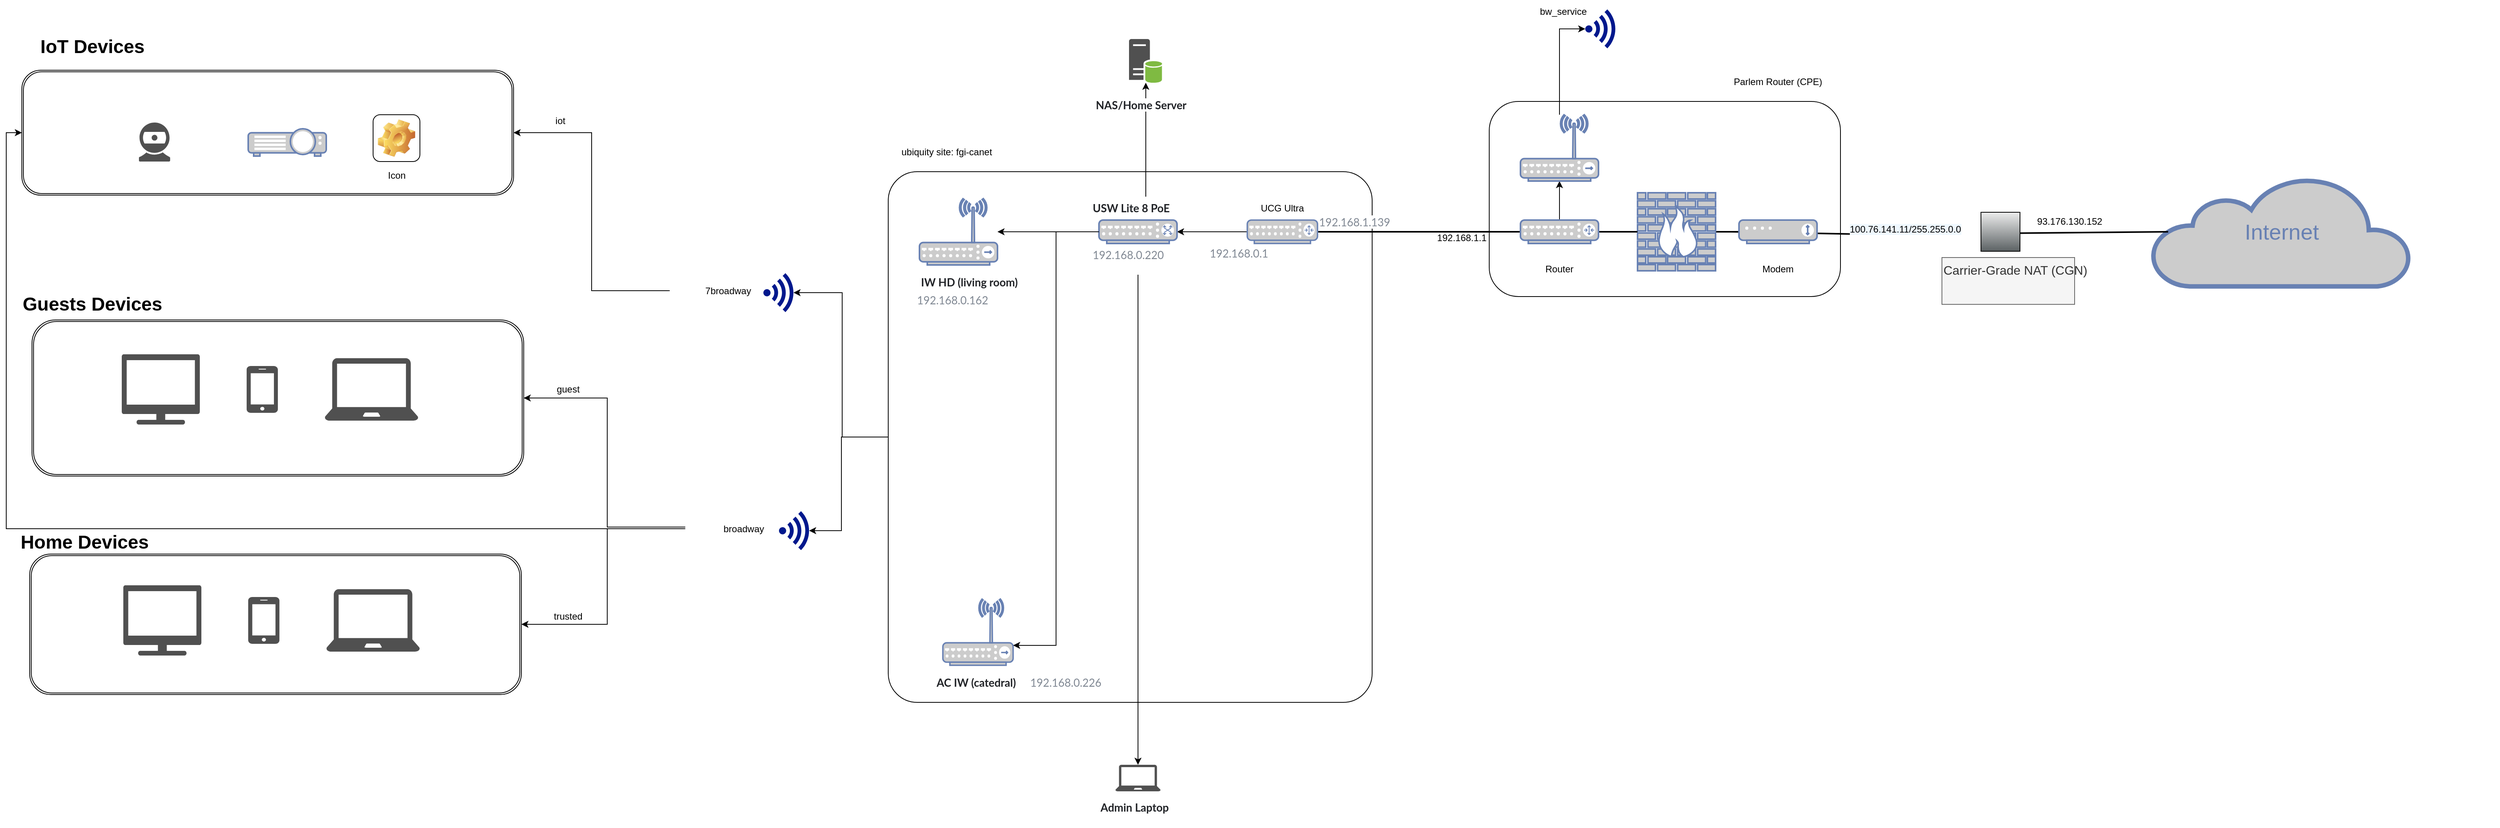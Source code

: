<mxfile version="28.2.0">
  <diagram name="Page-1" id="bfe91b75-5d2c-26a0-9c1d-138518896778">
    <mxGraphModel dx="2197" dy="726" grid="1" gridSize="10" guides="1" tooltips="1" connect="1" arrows="1" fold="1" page="1" pageScale="1" pageWidth="1100" pageHeight="850" background="none" math="0" shadow="0">
      <root>
        <mxCell id="0" />
        <mxCell id="1" parent="0" />
        <mxCell id="HNdejGxliRvac_R6TdOd-2" value="" style="rounded=1;whiteSpace=wrap;html=1;arcSize=6;" vertex="1" parent="1">
          <mxGeometry x="850" y="820" width="620" height="680" as="geometry" />
        </mxCell>
        <mxCell id="S_OwnUnUDvWFl5J13V23-35" value="" style="shape=ext;double=1;rounded=1;whiteSpace=wrap;html=1;" parent="1" vertex="1">
          <mxGeometry x="-260" y="690" width="630" height="160" as="geometry" />
        </mxCell>
        <mxCell id="S_OwnUnUDvWFl5J13V23-25" value="" style="shape=ext;double=1;rounded=1;whiteSpace=wrap;html=1;" parent="1" vertex="1">
          <mxGeometry x="-250" y="1310" width="630" height="180" as="geometry" />
        </mxCell>
        <mxCell id="S_OwnUnUDvWFl5J13V23-7" value="" style="rounded=1;whiteSpace=wrap;html=1;" parent="1" vertex="1">
          <mxGeometry x="1620" y="730" width="450" height="250" as="geometry" />
        </mxCell>
        <mxCell id="7c3789c024ecab99-55" style="edgeStyle=none;html=1;labelBackgroundColor=none;endArrow=none;endFill=0;strokeWidth=2;fontFamily=Verdana;fontSize=28;fontColor=#6881B3;" parent="1" source="7c3789c024ecab99-8" edge="1">
          <mxGeometry relative="1" as="geometry">
            <mxPoint x="1940" y="897.0" as="targetPoint" />
          </mxGeometry>
        </mxCell>
        <mxCell id="7c3789c024ecab99-8" value="" style="fontColor=#0066CC;verticalAlign=top;verticalLabelPosition=bottom;labelPosition=center;align=center;html=1;fillColor=#CCCCCC;strokeColor=#6881B3;gradientColor=none;gradientDirection=north;strokeWidth=2;shape=mxgraph.networks.firewall;rounded=0;shadow=0;comic=0;" parent="1" vertex="1">
          <mxGeometry x="1810" y="847" width="100" height="100" as="geometry" />
        </mxCell>
        <mxCell id="7c3789c024ecab99-52" style="edgeStyle=none;html=1;labelBackgroundColor=none;endArrow=none;endFill=0;strokeWidth=2;fontFamily=Verdana;fontSize=15;fontColor=#036897;" parent="1" source="S_OwnUnUDvWFl5J13V23-4" target="7c3789c024ecab99-8" edge="1">
          <mxGeometry relative="1" as="geometry">
            <mxPoint x="1660.0" y="917" as="targetPoint" />
          </mxGeometry>
        </mxCell>
        <mxCell id="7c3789c024ecab99-53" value="Internet" style="html=1;fillColor=#CCCCCC;strokeColor=#6881B3;gradientColor=none;gradientDirection=north;strokeWidth=2;shape=mxgraph.networks.cloud;fontColor=#6881B3;rounded=0;shadow=0;comic=0;align=center;fontSize=28;" parent="1" vertex="1">
          <mxGeometry x="2470" y="827" width="330" height="140" as="geometry" />
        </mxCell>
        <mxCell id="7c3789c024ecab99-56" style="edgeStyle=none;html=1;labelBackgroundColor=none;endArrow=none;endFill=0;strokeWidth=2;fontFamily=Verdana;fontSize=28;fontColor=#6881B3;entryX=0.06;entryY=0.5;entryDx=0;entryDy=0;entryPerimeter=0;" parent="1" target="7c3789c024ecab99-53" edge="1" source="HNdejGxliRvac_R6TdOd-27">
          <mxGeometry relative="1" as="geometry">
            <mxPoint x="1930" y="897.0" as="sourcePoint" />
          </mxGeometry>
        </mxCell>
        <mxCell id="S_OwnUnUDvWFl5J13V23-1" value="&lt;div&gt;&lt;span style=&quot;background-color: transparent; color: light-dark(rgb(0, 0, 0), rgb(255, 255, 255));&quot;&gt;Modem&lt;/span&gt;&lt;/div&gt;" style="text;html=1;align=center;verticalAlign=middle;whiteSpace=wrap;rounded=0;" parent="1" vertex="1">
          <mxGeometry x="1915" y="930" width="150" height="30" as="geometry" />
        </mxCell>
        <mxCell id="S_OwnUnUDvWFl5J13V23-5" value="" style="edgeStyle=none;html=1;labelBackgroundColor=none;endArrow=none;endFill=0;strokeWidth=2;fontFamily=Verdana;fontSize=15;fontColor=#036897;" parent="1" target="S_OwnUnUDvWFl5J13V23-4" edge="1">
          <mxGeometry relative="1" as="geometry">
            <mxPoint x="1700" y="897" as="targetPoint" />
            <mxPoint x="1400" y="897" as="sourcePoint" />
          </mxGeometry>
        </mxCell>
        <mxCell id="q_eoovqhWThHUl8G5-B9-2" style="edgeStyle=orthogonalEdgeStyle;rounded=0;orthogonalLoop=1;jettySize=auto;html=1;" parent="1" source="S_OwnUnUDvWFl5J13V23-4" target="q_eoovqhWThHUl8G5-B9-1" edge="1">
          <mxGeometry relative="1" as="geometry" />
        </mxCell>
        <mxCell id="S_OwnUnUDvWFl5J13V23-4" value="" style="fontColor=#0066CC;verticalAlign=top;verticalLabelPosition=bottom;labelPosition=center;align=center;html=1;fillColor=#CCCCCC;strokeColor=#6881B3;gradientColor=none;gradientDirection=north;strokeWidth=2;shape=mxgraph.networks.router;rounded=0;shadow=0;comic=0;" parent="1" vertex="1">
          <mxGeometry x="1660" y="882" width="100" height="30" as="geometry" />
        </mxCell>
        <mxCell id="S_OwnUnUDvWFl5J13V23-6" value="Router" style="text;html=1;align=center;verticalAlign=middle;whiteSpace=wrap;rounded=0;" parent="1" vertex="1">
          <mxGeometry x="1635" y="930" width="150" height="30" as="geometry" />
        </mxCell>
        <mxCell id="S_OwnUnUDvWFl5J13V23-9" value="&lt;div&gt;&lt;span style=&quot;background-color: transparent; color: light-dark(rgb(0, 0, 0), rgb(255, 255, 255));&quot;&gt;Parlem Router (CPE)&lt;/span&gt;&lt;/div&gt;" style="text;html=1;align=center;verticalAlign=middle;whiteSpace=wrap;rounded=0;" parent="1" vertex="1">
          <mxGeometry x="1915" y="690" width="150" height="30" as="geometry" />
        </mxCell>
        <mxCell id="S_OwnUnUDvWFl5J13V23-14" value="" style="edgeStyle=orthogonalEdgeStyle;rounded=0;orthogonalLoop=1;jettySize=auto;html=1;" parent="1" source="S_OwnUnUDvWFl5J13V23-10" target="S_OwnUnUDvWFl5J13V23-11" edge="1">
          <mxGeometry relative="1" as="geometry" />
        </mxCell>
        <mxCell id="S_OwnUnUDvWFl5J13V23-10" value="" style="fontColor=#0066CC;verticalAlign=top;verticalLabelPosition=bottom;labelPosition=center;align=center;html=1;outlineConnect=0;fillColor=#CCCCCC;strokeColor=#6881B3;gradientColor=none;gradientDirection=north;strokeWidth=2;shape=mxgraph.networks.router;" parent="1" vertex="1">
          <mxGeometry x="1310" y="882" width="90" height="30" as="geometry" />
        </mxCell>
        <mxCell id="S_OwnUnUDvWFl5J13V23-16" style="edgeStyle=orthogonalEdgeStyle;rounded=0;orthogonalLoop=1;jettySize=auto;html=1;" parent="1" source="S_OwnUnUDvWFl5J13V23-11" target="S_OwnUnUDvWFl5J13V23-15" edge="1">
          <mxGeometry relative="1" as="geometry" />
        </mxCell>
        <mxCell id="S_OwnUnUDvWFl5J13V23-11" value="" style="fontColor=#0066CC;verticalAlign=top;verticalLabelPosition=bottom;labelPosition=center;align=center;html=1;outlineConnect=0;fillColor=#CCCCCC;strokeColor=#6881B3;gradientColor=none;gradientDirection=north;strokeWidth=2;shape=mxgraph.networks.switch;" parent="1" vertex="1">
          <mxGeometry x="1120" y="882" width="100" height="30" as="geometry" />
        </mxCell>
        <mxCell id="S_OwnUnUDvWFl5J13V23-15" value="" style="fontColor=#0066CC;verticalAlign=top;verticalLabelPosition=bottom;labelPosition=center;align=center;html=1;outlineConnect=0;fillColor=#CCCCCC;strokeColor=#6881B3;gradientColor=none;gradientDirection=north;strokeWidth=2;shape=mxgraph.networks.wireless_hub;" parent="1" vertex="1">
          <mxGeometry x="890" y="854.5" width="100" height="85" as="geometry" />
        </mxCell>
        <mxCell id="S_OwnUnUDvWFl5J13V23-17" value="" style="fontColor=#0066CC;verticalAlign=top;verticalLabelPosition=bottom;labelPosition=center;align=center;html=1;outlineConnect=0;fillColor=#CCCCCC;strokeColor=#6881B3;gradientColor=none;gradientDirection=north;strokeWidth=2;shape=mxgraph.networks.wireless_hub;" parent="1" vertex="1">
          <mxGeometry x="920" y="1367.5" width="90" height="85" as="geometry" />
        </mxCell>
        <mxCell id="S_OwnUnUDvWFl5J13V23-18" style="edgeStyle=orthogonalEdgeStyle;rounded=0;orthogonalLoop=1;jettySize=auto;html=1;entryX=1;entryY=0.7;entryDx=0;entryDy=0;entryPerimeter=0;" parent="1" source="S_OwnUnUDvWFl5J13V23-11" target="S_OwnUnUDvWFl5J13V23-17" edge="1">
          <mxGeometry relative="1" as="geometry" />
        </mxCell>
        <mxCell id="S_OwnUnUDvWFl5J13V23-20" value="" style="sketch=0;pointerEvents=1;shadow=0;dashed=0;html=1;strokeColor=none;fillColor=#505050;labelPosition=center;verticalLabelPosition=bottom;verticalAlign=top;outlineConnect=0;align=center;shape=mxgraph.office.devices.webcam;" parent="1" vertex="1">
          <mxGeometry x="-110" y="757" width="40" height="50" as="geometry" />
        </mxCell>
        <mxCell id="S_OwnUnUDvWFl5J13V23-21" value="" style="sketch=0;pointerEvents=1;shadow=0;dashed=0;html=1;strokeColor=none;fillColor=#505050;labelPosition=center;verticalLabelPosition=bottom;verticalAlign=top;outlineConnect=0;align=center;shape=mxgraph.office.devices.cell_phone_iphone_proportional;" parent="1" vertex="1">
          <mxGeometry x="30" y="1365" width="40" height="60" as="geometry" />
        </mxCell>
        <mxCell id="S_OwnUnUDvWFl5J13V23-22" value="" style="sketch=0;pointerEvents=1;shadow=0;dashed=0;html=1;strokeColor=none;fillColor=#505050;labelPosition=center;verticalLabelPosition=bottom;verticalAlign=top;outlineConnect=0;align=center;shape=mxgraph.office.devices.tv;" parent="1" vertex="1">
          <mxGeometry x="-130" y="1350" width="100" height="90" as="geometry" />
        </mxCell>
        <mxCell id="S_OwnUnUDvWFl5J13V23-24" value="" style="sketch=0;pointerEvents=1;shadow=0;dashed=0;html=1;strokeColor=none;fillColor=#505050;labelPosition=center;verticalLabelPosition=bottom;verticalAlign=top;outlineConnect=0;align=center;shape=mxgraph.office.devices.laptop;" parent="1" vertex="1">
          <mxGeometry x="130" y="1355" width="120" height="80" as="geometry" />
        </mxCell>
        <mxCell id="S_OwnUnUDvWFl5J13V23-27" value="Home Devices" style="text;strokeColor=none;fillColor=none;html=1;fontSize=24;fontStyle=1;verticalAlign=middle;align=center;" parent="1" vertex="1">
          <mxGeometry x="-230" y="1275" width="100" height="40" as="geometry" />
        </mxCell>
        <mxCell id="S_OwnUnUDvWFl5J13V23-28" value="" style="shape=ext;double=1;rounded=1;whiteSpace=wrap;html=1;" parent="1" vertex="1">
          <mxGeometry x="-247" y="1010" width="630" height="200" as="geometry" />
        </mxCell>
        <mxCell id="S_OwnUnUDvWFl5J13V23-29" value="" style="sketch=0;pointerEvents=1;shadow=0;dashed=0;html=1;strokeColor=none;fillColor=#505050;labelPosition=center;verticalLabelPosition=bottom;verticalAlign=top;outlineConnect=0;align=center;shape=mxgraph.office.devices.cell_phone_iphone_proportional;" parent="1" vertex="1">
          <mxGeometry x="28" y="1069" width="40" height="60" as="geometry" />
        </mxCell>
        <mxCell id="S_OwnUnUDvWFl5J13V23-30" value="" style="sketch=0;pointerEvents=1;shadow=0;dashed=0;html=1;strokeColor=none;fillColor=#505050;labelPosition=center;verticalLabelPosition=bottom;verticalAlign=top;outlineConnect=0;align=center;shape=mxgraph.office.devices.tv;" parent="1" vertex="1">
          <mxGeometry x="-132" y="1054" width="100" height="90" as="geometry" />
        </mxCell>
        <mxCell id="S_OwnUnUDvWFl5J13V23-31" value="" style="sketch=0;pointerEvents=1;shadow=0;dashed=0;html=1;strokeColor=none;fillColor=#505050;labelPosition=center;verticalLabelPosition=bottom;verticalAlign=top;outlineConnect=0;align=center;shape=mxgraph.office.devices.laptop;" parent="1" vertex="1">
          <mxGeometry x="128" y="1059" width="120" height="80" as="geometry" />
        </mxCell>
        <mxCell id="S_OwnUnUDvWFl5J13V23-32" value="Guests Devices" style="text;strokeColor=none;fillColor=none;html=1;fontSize=24;fontStyle=1;verticalAlign=middle;align=center;" parent="1" vertex="1">
          <mxGeometry x="-220" y="970" width="100" height="40" as="geometry" />
        </mxCell>
        <mxCell id="S_OwnUnUDvWFl5J13V23-33" value="" style="fontColor=#0066CC;verticalAlign=top;verticalLabelPosition=bottom;labelPosition=center;align=center;html=1;outlineConnect=0;fillColor=#CCCCCC;strokeColor=#6881B3;gradientColor=none;gradientDirection=north;strokeWidth=2;shape=mxgraph.networks.video_projector;" parent="1" vertex="1">
          <mxGeometry x="30" y="765" width="100" height="35" as="geometry" />
        </mxCell>
        <mxCell id="S_OwnUnUDvWFl5J13V23-34" value="Icon" style="icon;html=1;image=img/clipart/Gear_128x128.png" parent="1" vertex="1">
          <mxGeometry x="190" y="747" width="60" height="60" as="geometry" />
        </mxCell>
        <mxCell id="S_OwnUnUDvWFl5J13V23-36" value="IoT Devices" style="text;strokeColor=none;fillColor=none;html=1;fontSize=24;fontStyle=1;verticalAlign=middle;align=center;" parent="1" vertex="1">
          <mxGeometry x="-220" y="640" width="100" height="40" as="geometry" />
        </mxCell>
        <mxCell id="q_eoovqhWThHUl8G5-B9-1" value="" style="fontColor=#0066CC;verticalAlign=top;verticalLabelPosition=bottom;labelPosition=center;align=center;html=1;outlineConnect=0;fillColor=#CCCCCC;strokeColor=#6881B3;gradientColor=none;gradientDirection=north;strokeWidth=2;shape=mxgraph.networks.wireless_hub;" parent="1" vertex="1">
          <mxGeometry x="1660" y="747" width="100" height="85" as="geometry" />
        </mxCell>
        <mxCell id="q_eoovqhWThHUl8G5-B9-3" value="" style="sketch=0;aspect=fixed;pointerEvents=1;shadow=0;dashed=0;html=1;strokeColor=none;labelPosition=center;verticalLabelPosition=bottom;verticalAlign=top;align=center;fillColor=#00188D;shape=mxgraph.mscae.enterprise.wireless_connection" parent="1" vertex="1">
          <mxGeometry x="1743" y="612" width="42" height="50" as="geometry" />
        </mxCell>
        <mxCell id="q_eoovqhWThHUl8G5-B9-4" style="edgeStyle=orthogonalEdgeStyle;rounded=0;orthogonalLoop=1;jettySize=auto;html=1;entryX=0;entryY=0.5;entryDx=0;entryDy=0;entryPerimeter=0;" parent="1" source="q_eoovqhWThHUl8G5-B9-1" target="q_eoovqhWThHUl8G5-B9-3" edge="1">
          <mxGeometry relative="1" as="geometry" />
        </mxCell>
        <mxCell id="q_eoovqhWThHUl8G5-B9-5" value="&lt;div&gt;&lt;span style=&quot;background-color: transparent; color: light-dark(rgb(0, 0, 0), rgb(255, 255, 255));&quot;&gt;bw_service&lt;/span&gt;&lt;/div&gt;" style="text;html=1;align=center;verticalAlign=middle;whiteSpace=wrap;rounded=0;" parent="1" vertex="1">
          <mxGeometry x="1640" y="600" width="150" height="30" as="geometry" />
        </mxCell>
        <mxCell id="q_eoovqhWThHUl8G5-B9-6" value="" style="sketch=0;aspect=fixed;pointerEvents=1;shadow=0;dashed=0;html=1;strokeColor=none;labelPosition=center;verticalLabelPosition=bottom;verticalAlign=top;align=center;fillColor=#00188D;shape=mxgraph.mscae.enterprise.wireless_connection" parent="1" vertex="1">
          <mxGeometry x="690" y="950" width="42" height="50" as="geometry" />
        </mxCell>
        <mxCell id="HNdejGxliRvac_R6TdOd-16" style="edgeStyle=orthogonalEdgeStyle;rounded=0;orthogonalLoop=1;jettySize=auto;html=1;entryX=1;entryY=0.5;entryDx=0;entryDy=0;strokeColor=light-dark(#000000,#FF0000);" edge="1" parent="1" source="q_eoovqhWThHUl8G5-B9-7" target="S_OwnUnUDvWFl5J13V23-35">
          <mxGeometry relative="1" as="geometry" />
        </mxCell>
        <mxCell id="q_eoovqhWThHUl8G5-B9-7" value="&lt;div&gt;&lt;span style=&quot;background-color: transparent; color: light-dark(rgb(0, 0, 0), rgb(255, 255, 255));&quot;&gt;7broadway&lt;/span&gt;&lt;/div&gt;" style="text;html=1;align=center;verticalAlign=middle;whiteSpace=wrap;rounded=0;" parent="1" vertex="1">
          <mxGeometry x="570" y="957.5" width="150" height="30" as="geometry" />
        </mxCell>
        <mxCell id="q_eoovqhWThHUl8G5-B9-8" value="&lt;div&gt;&lt;span style=&quot;background-color: transparent; color: light-dark(rgb(0, 0, 0), rgb(255, 255, 255));&quot;&gt;192.168.1.1&lt;/span&gt;&lt;/div&gt;" style="text;html=1;align=center;verticalAlign=middle;whiteSpace=wrap;rounded=0;" parent="1" vertex="1">
          <mxGeometry x="1510" y="890" width="150" height="30" as="geometry" />
        </mxCell>
        <mxCell id="HNdejGxliRvac_R6TdOd-1" value="&lt;div&gt;&lt;span style=&quot;background-color: transparent; color: light-dark(rgb(0, 0, 0), rgb(255, 255, 255));&quot;&gt;UCG Ultra&lt;/span&gt;&lt;/div&gt;" style="text;html=1;align=center;verticalAlign=middle;whiteSpace=wrap;rounded=0;" vertex="1" parent="1">
          <mxGeometry x="1280" y="852" width="150" height="30" as="geometry" />
        </mxCell>
        <mxCell id="HNdejGxliRvac_R6TdOd-3" value="&lt;div&gt;&lt;span style=&quot;background-color: transparent; color: light-dark(rgb(0, 0, 0), rgb(255, 255, 255));&quot;&gt;ubiquity site: fgi-canet&lt;/span&gt;&lt;/div&gt;" style="text;html=1;align=center;verticalAlign=middle;whiteSpace=wrap;rounded=0;" vertex="1" parent="1">
          <mxGeometry x="850" y="780" width="150" height="30" as="geometry" />
        </mxCell>
        <mxCell id="HNdejGxliRvac_R6TdOd-37" style="edgeStyle=orthogonalEdgeStyle;rounded=0;orthogonalLoop=1;jettySize=auto;html=1;exitX=0.5;exitY=0;exitDx=0;exitDy=0;strokeColor=light-dark(#000000,#00FF00);" edge="1" parent="1" source="HNdejGxliRvac_R6TdOd-4" target="HNdejGxliRvac_R6TdOd-34">
          <mxGeometry relative="1" as="geometry">
            <Array as="points" />
          </mxGeometry>
        </mxCell>
        <mxCell id="HNdejGxliRvac_R6TdOd-4" value="&lt;span style=&quot;color: rgb(33, 35, 39); font-family: &amp;quot;UI Sans&amp;quot;, Lato, Arial, sans-serif; font-size: 14px; font-style: normal; font-variant-ligatures: no-common-ligatures; font-variant-caps: normal; font-weight: 700; letter-spacing: normal; orphans: 2; text-align: left; text-indent: 0px; text-transform: none; widows: 2; word-spacing: 0px; -webkit-text-stroke-width: 0px; white-space: nowrap; background-color: rgb(255, 255, 255); text-decoration-thickness: initial; text-decoration-style: initial; text-decoration-color: initial; display: inline !important; float: none;&quot;&gt;USW Lite 8 PoE&lt;/span&gt;" style="text;whiteSpace=wrap;html=1;" vertex="1" parent="1">
          <mxGeometry x="1110" y="852" width="140" height="40" as="geometry" />
        </mxCell>
        <mxCell id="HNdejGxliRvac_R6TdOd-5" value="&lt;span style=&quot;color: rgb(33, 35, 39); font-family: &amp;quot;UI Sans&amp;quot;, Lato, Arial, sans-serif; font-size: 14px; font-style: normal; font-variant-ligatures: no-common-ligatures; font-variant-caps: normal; font-weight: 700; letter-spacing: normal; orphans: 2; text-align: left; text-indent: 0px; text-transform: none; widows: 2; word-spacing: 0px; -webkit-text-stroke-width: 0px; white-space: nowrap; background-color: rgb(255, 255, 255); text-decoration-thickness: initial; text-decoration-style: initial; text-decoration-color: initial; float: none; display: inline !important;&quot;&gt;IW HD (living room)&lt;/span&gt;" style="text;whiteSpace=wrap;html=1;" vertex="1" parent="1">
          <mxGeometry x="890" y="947" width="70" height="40" as="geometry" />
        </mxCell>
        <mxCell id="HNdejGxliRvac_R6TdOd-6" value="&lt;span style=&quot;color: rgb(33, 35, 39); font-family: &amp;quot;UI Sans&amp;quot;, Lato, Arial, sans-serif; font-size: 14px; font-style: normal; font-variant-ligatures: no-common-ligatures; font-variant-caps: normal; font-weight: 700; letter-spacing: normal; orphans: 2; text-align: left; text-indent: 0px; text-transform: none; widows: 2; word-spacing: 0px; -webkit-text-stroke-width: 0px; white-space: nowrap; background-color: rgb(255, 255, 255); text-decoration-thickness: initial; text-decoration-style: initial; text-decoration-color: initial; float: none; display: inline !important;&quot;&gt;AC IW (catedral)&lt;/span&gt;" style="text;whiteSpace=wrap;html=1;" vertex="1" parent="1">
          <mxGeometry x="910" y="1460" width="70" height="40" as="geometry" />
        </mxCell>
        <mxCell id="HNdejGxliRvac_R6TdOd-7" value="&lt;span style=&quot;color: rgb(128, 136, 147); font-family: &amp;quot;UI Sans&amp;quot;, Lato, Arial, sans-serif; font-size: 14px; font-style: normal; font-variant-ligatures: no-common-ligatures; font-variant-caps: normal; font-weight: 400; letter-spacing: normal; orphans: 2; text-align: start; text-indent: 0px; text-transform: none; widows: 2; word-spacing: 0px; -webkit-text-stroke-width: 0px; white-space: nowrap; background-color: rgb(255, 255, 255); text-decoration-thickness: initial; text-decoration-style: initial; text-decoration-color: initial; display: inline !important; float: none;&quot;&gt;192.168.1.139&lt;/span&gt;" style="text;whiteSpace=wrap;html=1;" vertex="1" parent="1">
          <mxGeometry x="1400" y="870" width="120" height="40" as="geometry" />
        </mxCell>
        <mxCell id="HNdejGxliRvac_R6TdOd-8" value="&lt;span style=&quot;color: rgb(128, 136, 147); font-family: &amp;quot;UI Sans&amp;quot;, Lato, Arial, sans-serif; font-size: 14px; font-style: normal; font-variant-ligatures: no-common-ligatures; font-variant-caps: normal; font-weight: 400; letter-spacing: normal; orphans: 2; text-align: start; text-indent: 0px; text-transform: none; widows: 2; word-spacing: 0px; -webkit-text-stroke-width: 0px; white-space: normal; background-color: rgb(255, 255, 255); text-decoration-thickness: initial; text-decoration-style: initial; text-decoration-color: initial; display: inline !important; float: none;&quot;&gt;192.168.0.1&lt;/span&gt;" style="text;whiteSpace=wrap;html=1;" vertex="1" parent="1">
          <mxGeometry x="1260" y="910" width="110" height="40" as="geometry" />
        </mxCell>
        <mxCell id="HNdejGxliRvac_R6TdOd-32" style="edgeStyle=orthogonalEdgeStyle;rounded=0;orthogonalLoop=1;jettySize=auto;html=1;strokeColor=light-dark(#000000,#00FF00);" edge="1" parent="1" source="HNdejGxliRvac_R6TdOd-9" target="HNdejGxliRvac_R6TdOd-31">
          <mxGeometry relative="1" as="geometry" />
        </mxCell>
        <mxCell id="HNdejGxliRvac_R6TdOd-9" value="&lt;span style=&quot;color: rgb(128, 136, 147); font-family: &amp;quot;UI Sans&amp;quot;, Lato, Arial, sans-serif; font-size: 14px; font-style: normal; font-variant-ligatures: no-common-ligatures; font-variant-caps: normal; font-weight: 400; letter-spacing: normal; orphans: 2; text-align: start; text-indent: 0px; text-transform: none; widows: 2; word-spacing: 0px; -webkit-text-stroke-width: 0px; white-space: normal; background-color: rgb(255, 255, 255); text-decoration-thickness: initial; text-decoration-style: initial; text-decoration-color: initial; display: inline !important; float: none;&quot;&gt;192.168.0.220&lt;/span&gt;" style="text;whiteSpace=wrap;html=1;" vertex="1" parent="1">
          <mxGeometry x="1110" y="912" width="120" height="40" as="geometry" />
        </mxCell>
        <mxCell id="HNdejGxliRvac_R6TdOd-10" value="&lt;span style=&quot;color: rgb(128, 136, 147); font-family: &amp;quot;UI Sans&amp;quot;, Lato, Arial, sans-serif; font-size: 14px; font-style: normal; font-variant-ligatures: no-common-ligatures; font-variant-caps: normal; font-weight: 400; letter-spacing: normal; orphans: 2; text-align: start; text-indent: 0px; text-transform: none; widows: 2; word-spacing: 0px; -webkit-text-stroke-width: 0px; white-space: normal; background-color: rgb(255, 255, 255); text-decoration-thickness: initial; text-decoration-style: initial; text-decoration-color: initial; display: inline !important; float: none;&quot;&gt;192.168.0.226&lt;/span&gt;" style="text;whiteSpace=wrap;html=1;" vertex="1" parent="1">
          <mxGeometry x="1030" y="1460" width="120" height="40" as="geometry" />
        </mxCell>
        <mxCell id="HNdejGxliRvac_R6TdOd-11" value="&lt;span style=&quot;color: rgb(128, 136, 147); font-family: &amp;quot;UI Sans&amp;quot;, Lato, Arial, sans-serif; font-size: 14px; font-style: normal; font-variant-ligatures: no-common-ligatures; font-variant-caps: normal; font-weight: 400; letter-spacing: normal; orphans: 2; text-align: start; text-indent: 0px; text-transform: none; widows: 2; word-spacing: 0px; -webkit-text-stroke-width: 0px; white-space: normal; background-color: rgb(255, 255, 255); text-decoration-thickness: initial; text-decoration-style: initial; text-decoration-color: initial; display: inline !important; float: none;&quot;&gt;192.168.0.162&lt;/span&gt;" style="text;whiteSpace=wrap;html=1;" vertex="1" parent="1">
          <mxGeometry x="885" y="970" width="120" height="40" as="geometry" />
        </mxCell>
        <mxCell id="HNdejGxliRvac_R6TdOd-12" value="" style="sketch=0;aspect=fixed;pointerEvents=1;shadow=0;dashed=0;html=1;strokeColor=none;labelPosition=center;verticalLabelPosition=bottom;verticalAlign=top;align=center;fillColor=#00188D;shape=mxgraph.mscae.enterprise.wireless_connection" vertex="1" parent="1">
          <mxGeometry x="710" y="1255" width="42" height="50" as="geometry" />
        </mxCell>
        <mxCell id="HNdejGxliRvac_R6TdOd-15" style="edgeStyle=orthogonalEdgeStyle;rounded=0;orthogonalLoop=1;jettySize=auto;html=1;strokeColor=light-dark(#000000,#00FF00);" edge="1" parent="1" source="HNdejGxliRvac_R6TdOd-13">
          <mxGeometry relative="1" as="geometry">
            <mxPoint x="380" y="1400" as="targetPoint" />
            <Array as="points">
              <mxPoint x="490" y="1278" />
              <mxPoint x="490" y="1400" />
            </Array>
          </mxGeometry>
        </mxCell>
        <mxCell id="HNdejGxliRvac_R6TdOd-25" style="edgeStyle=orthogonalEdgeStyle;rounded=0;orthogonalLoop=1;jettySize=auto;html=1;entryX=0;entryY=0.5;entryDx=0;entryDy=0;" edge="1" parent="1" source="HNdejGxliRvac_R6TdOd-13" target="S_OwnUnUDvWFl5J13V23-35">
          <mxGeometry relative="1" as="geometry" />
        </mxCell>
        <mxCell id="HNdejGxliRvac_R6TdOd-13" value="&lt;div&gt;&lt;span style=&quot;background-color: transparent; color: light-dark(rgb(0, 0, 0), rgb(255, 255, 255));&quot;&gt;broadway&lt;/span&gt;&lt;/div&gt;" style="text;html=1;align=center;verticalAlign=middle;whiteSpace=wrap;rounded=0;" vertex="1" parent="1">
          <mxGeometry x="590" y="1262.5" width="150" height="30" as="geometry" />
        </mxCell>
        <mxCell id="HNdejGxliRvac_R6TdOd-14" style="edgeStyle=orthogonalEdgeStyle;rounded=0;orthogonalLoop=1;jettySize=auto;html=1;entryX=1;entryY=0.5;entryDx=0;entryDy=0;strokeColor=light-dark(#000000,#FF0000);" edge="1" parent="1" target="S_OwnUnUDvWFl5J13V23-28">
          <mxGeometry relative="1" as="geometry">
            <mxPoint x="590.0" y="1275.429" as="sourcePoint" />
            <mxPoint x="383" y="1108" as="targetPoint" />
            <Array as="points">
              <mxPoint x="490" y="1275" />
              <mxPoint x="490" y="1110" />
            </Array>
          </mxGeometry>
        </mxCell>
        <mxCell id="HNdejGxliRvac_R6TdOd-17" style="edgeStyle=orthogonalEdgeStyle;rounded=0;orthogonalLoop=1;jettySize=auto;html=1;exitX=0;exitY=0.5;exitDx=0;exitDy=0;entryX=0.92;entryY=0.5;entryDx=0;entryDy=0;entryPerimeter=0;" edge="1" parent="1" source="HNdejGxliRvac_R6TdOd-2" target="q_eoovqhWThHUl8G5-B9-6">
          <mxGeometry relative="1" as="geometry" />
        </mxCell>
        <mxCell id="HNdejGxliRvac_R6TdOd-18" style="edgeStyle=orthogonalEdgeStyle;rounded=0;orthogonalLoop=1;jettySize=auto;html=1;entryX=0.92;entryY=0.5;entryDx=0;entryDy=0;entryPerimeter=0;" edge="1" parent="1" source="HNdejGxliRvac_R6TdOd-2" target="HNdejGxliRvac_R6TdOd-12">
          <mxGeometry relative="1" as="geometry">
            <Array as="points">
              <mxPoint x="790" y="1160" />
              <mxPoint x="790" y="1280" />
            </Array>
          </mxGeometry>
        </mxCell>
        <mxCell id="HNdejGxliRvac_R6TdOd-19" value="iot" style="text;html=1;align=center;verticalAlign=middle;whiteSpace=wrap;rounded=0;" vertex="1" parent="1">
          <mxGeometry x="400" y="740" width="60" height="30" as="geometry" />
        </mxCell>
        <mxCell id="HNdejGxliRvac_R6TdOd-20" value="guest" style="text;html=1;align=center;verticalAlign=middle;whiteSpace=wrap;rounded=0;" vertex="1" parent="1">
          <mxGeometry x="410" y="1084" width="60" height="30" as="geometry" />
        </mxCell>
        <mxCell id="HNdejGxliRvac_R6TdOd-21" value="trusted" style="text;html=1;align=center;verticalAlign=middle;whiteSpace=wrap;rounded=0;" vertex="1" parent="1">
          <mxGeometry x="410" y="1375" width="60" height="30" as="geometry" />
        </mxCell>
        <mxCell id="HNdejGxliRvac_R6TdOd-26" value="" style="fillColorStyles=neutralFill;neutralFill=#9DA6A8;shape=mxgraph.networks2.icon;aspect=fixed;fillColor=#EDEDED;strokeColor=#000000;gradientColor=#5B6163;network2IconShadow=1;network2bgFillColor=none;labelPosition=center;verticalLabelPosition=bottom;align=center;verticalAlign=top;network2Icon=mxgraph.networks2.global_server;network2IconW=1;network2IconH=1;" vertex="1" parent="1">
          <mxGeometry x="2250" y="872" width="50" height="50" as="geometry" />
        </mxCell>
        <mxCell id="HNdejGxliRvac_R6TdOd-28" value="" style="edgeStyle=none;html=1;labelBackgroundColor=none;endArrow=none;endFill=0;strokeWidth=2;fontFamily=Verdana;fontSize=28;fontColor=#6881B3;entryX=0.06;entryY=0.5;entryDx=0;entryDy=0;entryPerimeter=0;" edge="1" parent="1" target="HNdejGxliRvac_R6TdOd-27">
          <mxGeometry relative="1" as="geometry">
            <mxPoint x="1930" y="897.0" as="sourcePoint" />
            <mxPoint x="2490" y="897" as="targetPoint" />
          </mxGeometry>
        </mxCell>
        <mxCell id="HNdejGxliRvac_R6TdOd-27" value="&lt;span style=&quot;caret-color: rgb(49, 49, 49); font-family: &amp;quot;Microsoft YaHei&amp;quot;, Arial, SimSun, Verdana, Helvetica, sans-serif, Geneva; font-size: 12px; font-style: normal; font-variant-caps: normal; font-weight: 400; letter-spacing: normal; text-align: left; text-indent: 0px; text-transform: none; white-space: nowrap; word-spacing: 0px; -webkit-text-stroke-width: 0px; background-color: rgb(239, 248, 255); text-decoration: none; float: none; display: inline !important;&quot;&gt;100.76.141.11/255.255.0.0&lt;/span&gt;" style="text;whiteSpace=wrap;html=1;fontColor=light-dark(#000000,#FFFFFF);" vertex="1" parent="1">
          <mxGeometry x="2080" y="880" width="180" height="40" as="geometry" />
        </mxCell>
        <mxCell id="HNdejGxliRvac_R6TdOd-29" value="&lt;pre style=&quot;box-sizing: border-box; font-family: var(--bs-font-monospace); font-size: 16px; margin: 0px; display: block; overflow: visible; padding: 0px; width: 80ch; white-space: pre-wrap; caret-color: rgb(222, 226, 230); font-style: normal; font-variant-caps: normal; font-weight: 400; letter-spacing: normal; text-align: start; text-indent: 0px; text-transform: none; word-spacing: 0px; -webkit-text-stroke-width: 0px; text-decoration: none;&quot;&gt;Carrier-Grade NAT (CGN)&lt;/pre&gt;" style="text;whiteSpace=wrap;html=1;fillColor=#f5f5f5;fontColor=light-dark(#333333,#FFFFFF);strokeColor=#666666;" vertex="1" parent="1">
          <mxGeometry x="2200" y="930" width="170" height="60" as="geometry" />
        </mxCell>
        <mxCell id="HNdejGxliRvac_R6TdOd-30" value="93.176.130.152" style="text;whiteSpace=wrap;" vertex="1" parent="1">
          <mxGeometry x="2320" y="870" width="120" height="40" as="geometry" />
        </mxCell>
        <mxCell id="HNdejGxliRvac_R6TdOd-31" value="" style="sketch=0;pointerEvents=1;shadow=0;dashed=0;html=1;strokeColor=none;fillColor=#505050;labelPosition=center;verticalLabelPosition=bottom;verticalAlign=top;outlineConnect=0;align=center;shape=mxgraph.office.devices.laptop;" vertex="1" parent="1">
          <mxGeometry x="1141" y="1580" width="58" height="34" as="geometry" />
        </mxCell>
        <mxCell id="HNdejGxliRvac_R6TdOd-33" value="&lt;span style=&quot;color: rgb(33, 35, 39); font-family: &amp;quot;UI Sans&amp;quot;, Lato, Arial, sans-serif; font-size: 14px; font-style: normal; font-variant-ligatures: no-common-ligatures; font-variant-caps: normal; font-weight: 700; letter-spacing: normal; orphans: 2; text-align: left; text-indent: 0px; text-transform: none; widows: 2; word-spacing: 0px; -webkit-text-stroke-width: 0px; white-space: nowrap; background-color: rgb(255, 255, 255); text-decoration-thickness: initial; text-decoration-style: initial; text-decoration-color: initial; float: none; display: inline !important;&quot;&gt;Admin Laptop&lt;/span&gt;" style="text;whiteSpace=wrap;html=1;" vertex="1" parent="1">
          <mxGeometry x="1120" y="1620" width="70" height="40" as="geometry" />
        </mxCell>
        <mxCell id="HNdejGxliRvac_R6TdOd-34" value="" style="sketch=0;pointerEvents=1;shadow=0;dashed=0;html=1;strokeColor=none;fillColor=#505050;labelPosition=center;verticalLabelPosition=bottom;verticalAlign=top;outlineConnect=0;align=center;shape=mxgraph.office.servers.database_server_green;" vertex="1" parent="1">
          <mxGeometry x="1158.5" y="650" width="43" height="56" as="geometry" />
        </mxCell>
        <mxCell id="HNdejGxliRvac_R6TdOd-35" value="&lt;span style=&quot;color: rgb(33, 35, 39); font-family: &amp;quot;UI Sans&amp;quot;, Lato, Arial, sans-serif; font-size: 14px; font-style: normal; font-variant-ligatures: no-common-ligatures; font-variant-caps: normal; font-weight: 700; letter-spacing: normal; orphans: 2; text-align: left; text-indent: 0px; text-transform: none; widows: 2; word-spacing: 0px; -webkit-text-stroke-width: 0px; white-space: nowrap; background-color: rgb(255, 255, 255); text-decoration-thickness: initial; text-decoration-style: initial; text-decoration-color: initial; float: none; display: inline !important;&quot;&gt;NAS/Home Server&lt;/span&gt;" style="text;whiteSpace=wrap;html=1;" vertex="1" parent="1">
          <mxGeometry x="1114" y="720" width="70" height="40" as="geometry" />
        </mxCell>
        <mxCell id="S_OwnUnUDvWFl5J13V23-8" value="" style="fontColor=#0066CC;verticalAlign=top;verticalLabelPosition=bottom;labelPosition=center;align=center;html=1;outlineConnect=0;fillColor=#CCCCCC;strokeColor=#6881B3;gradientColor=none;gradientDirection=north;strokeWidth=2;shape=mxgraph.networks.modem;" parent="1" vertex="1">
          <mxGeometry x="1940" y="882" width="100" height="30" as="geometry" />
        </mxCell>
      </root>
    </mxGraphModel>
  </diagram>
</mxfile>
